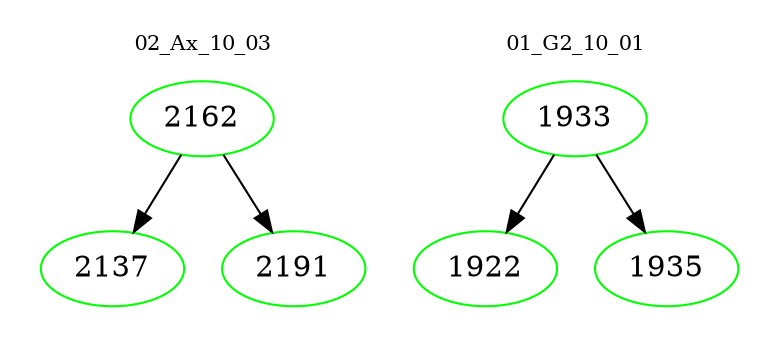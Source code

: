 digraph{
subgraph cluster_0 {
color = white
label = "02_Ax_10_03";
fontsize=10;
T0_2162 [label="2162", color="green"]
T0_2162 -> T0_2137 [color="black"]
T0_2137 [label="2137", color="green"]
T0_2162 -> T0_2191 [color="black"]
T0_2191 [label="2191", color="green"]
}
subgraph cluster_1 {
color = white
label = "01_G2_10_01";
fontsize=10;
T1_1933 [label="1933", color="green"]
T1_1933 -> T1_1922 [color="black"]
T1_1922 [label="1922", color="green"]
T1_1933 -> T1_1935 [color="black"]
T1_1935 [label="1935", color="green"]
}
}
